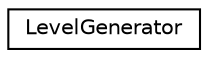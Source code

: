 digraph "Graphical Class Hierarchy"
{
  edge [fontname="Helvetica",fontsize="10",labelfontname="Helvetica",labelfontsize="10"];
  node [fontname="Helvetica",fontsize="10",shape=record];
  rankdir="LR";
  Node1 [label="LevelGenerator",height=0.2,width=0.4,color="black", fillcolor="white", style="filled",URL="$class_level_generator.html"];
}
